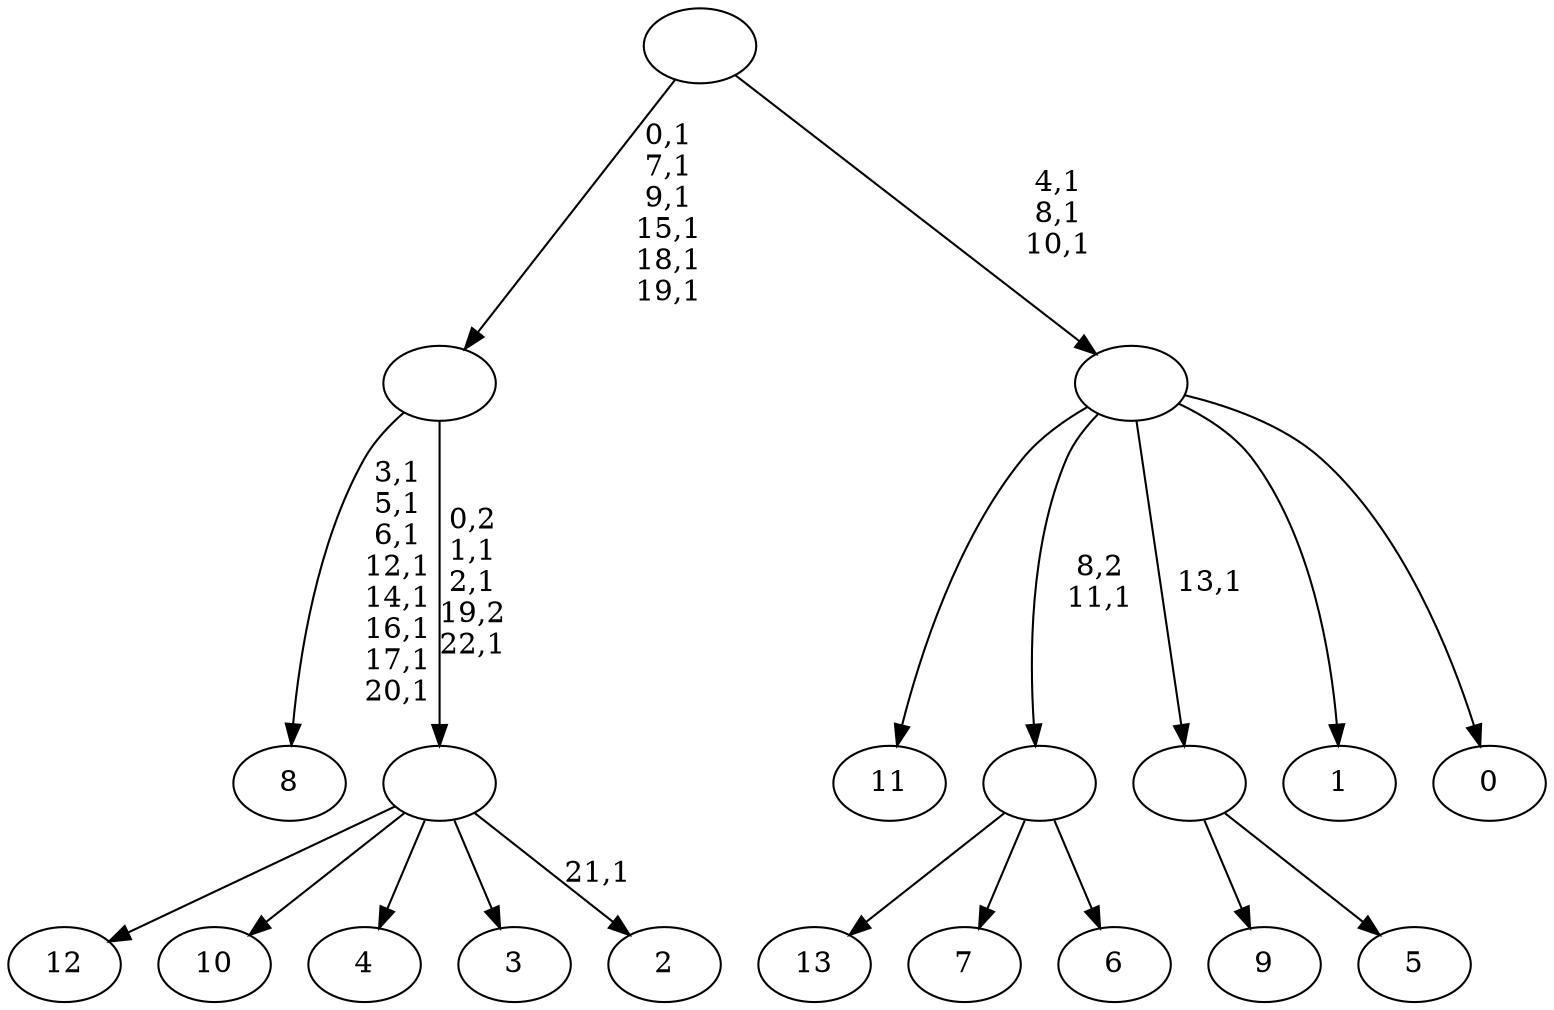 digraph T {
	37 [label="13"]
	36 [label="12"]
	35 [label="11"]
	34 [label="10"]
	33 [label="9"]
	32 [label="8"]
	23 [label="7"]
	22 [label="6"]
	21 [label=""]
	20 [label="5"]
	19 [label=""]
	18 [label="4"]
	17 [label="3"]
	16 [label="2"]
	14 [label=""]
	11 [label=""]
	5 [label="1"]
	4 [label="0"]
	3 [label=""]
	0 [label=""]
	21 -> 37 [label=""]
	21 -> 23 [label=""]
	21 -> 22 [label=""]
	19 -> 33 [label=""]
	19 -> 20 [label=""]
	14 -> 16 [label="21,1"]
	14 -> 36 [label=""]
	14 -> 34 [label=""]
	14 -> 18 [label=""]
	14 -> 17 [label=""]
	11 -> 14 [label="0,2\n1,1\n2,1\n19,2\n22,1"]
	11 -> 32 [label="3,1\n5,1\n6,1\n12,1\n14,1\n16,1\n17,1\n20,1"]
	3 -> 35 [label=""]
	3 -> 21 [label="8,2\n11,1"]
	3 -> 19 [label="13,1"]
	3 -> 5 [label=""]
	3 -> 4 [label=""]
	0 -> 3 [label="4,1\n8,1\n10,1"]
	0 -> 11 [label="0,1\n7,1\n9,1\n15,1\n18,1\n19,1"]
}
